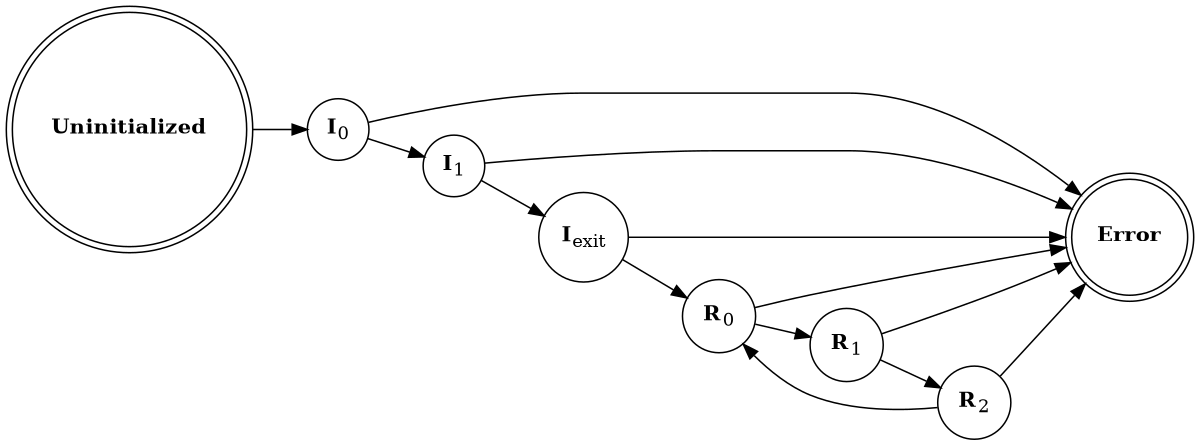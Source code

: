 # Copyright (c) 2010 - 2023, Fraunhofer-Gesellschaft zur Foerderung der angewandten Forschung e.V.
# All rights reserved.
#
# SPDX-License-Identifier: BSD-3-Clause
#
# Redistribution and use in source and binary forms, with or without
# modification, are permitted provided that the following conditions are met:
#
# 1. Redistributions of source code must retain the above copyright notice, this
#    list of conditions and the following disclaimer.
#
# 2. Redistributions in binary form must reproduce the above copyright notice,
#    this list of conditions and the following disclaimer in the documentation
#    and/or other materials provided with the distribution.
#
# 3. Neither the name of the copyright holder nor the names of its
#    contributors may be used to endorse or promote products derived from
#    this software without specific prior written permission.
#
# THIS SOFTWARE IS PROVIDED BY THE COPYRIGHT HOLDERS AND CONTRIBUTORS "AS IS"
# AND ANY EXPRESS OR IMPLIED WARRANTIES, INCLUDING, BUT NOT LIMITED TO, THE
# IMPLIED WARRANTIES OF MERCHANTABILITY AND FITNESS FOR A PARTICULAR PURPOSE ARE
# DISCLAIMED. IN NO EVENT SHALL THE COPYRIGHT HOLDER OR CONTRIBUTORS BE LIABLE
# FOR ANY DIRECT, INDIRECT, INCIDENTAL, SPECIAL, EXEMPLARY, OR CONSEQUENTIAL
# DAMAGES (INCLUDING, BUT NOT LIMITED TO, PROCUREMENT OF SUBSTITUTE GOODS OR
# SERVICES; LOSS OF USE, DATA, OR PROFITS; OR BUSINESS INTERRUPTION) HOWEVER
# CAUSED AND ON ANY THEORY OF LIABILITY, WHETHER IN CONTRACT, STRICT LIABILITY,
# OR TORT (INCLUDING NEGLIGENCE OR OTHERWISE) ARISING IN ANY WAY OUT OF THE USE
# OF THIS SOFTWARE, EVEN IF ADVISED OF THE POSSIBILITY OF SUCH DAMAGE.
#
# We kindly request you to use one or more of the following phrases to refer to
# foxBMS in your hardware, software, documentation or advertising materials:
#
# - "This product uses parts of foxBMS®"
# - "This product includes parts of foxBMS®"
# - "This product is derived from foxBMS®"

digraph fsm_complete {
    rankdir=LR;
    size="8,5"
    node [shape = doublecircle]     nd_uninitialized
                                    nd_error;
    node [shape = circle]           nd_initialization_0
                                    nd_initialization_1
                                    nd_initialization_exit
                                    nd_running_0
                                    nd_running_1
                                    nd_running_2;

    nd_uninitialized        [label=<<B>Uninitialized</B>>];
    nd_initialization_0     [label=<<B>I</B><SUB>0</SUB>>];
    nd_initialization_1     [label=<<B>I</B><SUB>1</SUB>>];
    nd_initialization_exit  [label=<<B>I</B><SUB>exit</SUB>>];
    nd_running_0            [label=<<B>R</B><SUB>0</SUB>>];
    nd_running_1            [label=<<B>R</B><SUB>1</SUB>>];
    nd_running_2            [label=<<B>R</B><SUB>2</SUB>>];
    nd_error                [label=<<B>Error</B>>];

    nd_uninitialized -> nd_initialization_0
    nd_initialization_0 -> nd_initialization_1
    nd_initialization_1 -> nd_initialization_exit
    nd_initialization_exit -> nd_running_0
    nd_running_0 -> nd_running_1
    nd_running_1 -> nd_running_2
    nd_running_2 -> nd_running_0

    nd_initialization_0 -> nd_error
    nd_initialization_1 -> nd_error
    nd_initialization_exit -> nd_error
    nd_running_0 -> nd_error
    nd_running_1 -> nd_error
    nd_running_2 -> nd_error

}
